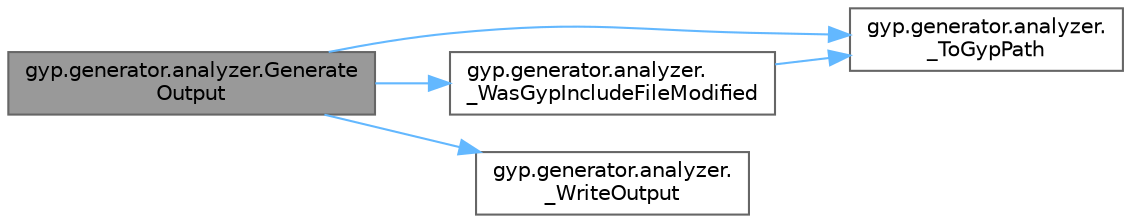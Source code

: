 digraph "gyp.generator.analyzer.GenerateOutput"
{
 // LATEX_PDF_SIZE
  bgcolor="transparent";
  edge [fontname=Helvetica,fontsize=10,labelfontname=Helvetica,labelfontsize=10];
  node [fontname=Helvetica,fontsize=10,shape=box,height=0.2,width=0.4];
  rankdir="LR";
  Node1 [id="Node000001",label="gyp.generator.analyzer.Generate\lOutput",height=0.2,width=0.4,color="gray40", fillcolor="grey60", style="filled", fontcolor="black",tooltip=" "];
  Node1 -> Node2 [id="edge5_Node000001_Node000002",color="steelblue1",style="solid",tooltip=" "];
  Node2 [id="Node000002",label="gyp.generator.analyzer.\l_ToGypPath",height=0.2,width=0.4,color="grey40", fillcolor="white", style="filled",URL="$namespacegyp_1_1generator_1_1analyzer.html#a0fb8fbedd8384e9c3cfe5e2fcb7a1e90",tooltip=" "];
  Node1 -> Node3 [id="edge6_Node000001_Node000003",color="steelblue1",style="solid",tooltip=" "];
  Node3 [id="Node000003",label="gyp.generator.analyzer.\l_WasGypIncludeFileModified",height=0.2,width=0.4,color="grey40", fillcolor="white", style="filled",URL="$namespacegyp_1_1generator_1_1analyzer.html#ae3600023757f94202c43f813ab474119",tooltip=" "];
  Node3 -> Node2 [id="edge7_Node000003_Node000002",color="steelblue1",style="solid",tooltip=" "];
  Node1 -> Node4 [id="edge8_Node000001_Node000004",color="steelblue1",style="solid",tooltip=" "];
  Node4 [id="Node000004",label="gyp.generator.analyzer.\l_WriteOutput",height=0.2,width=0.4,color="grey40", fillcolor="white", style="filled",URL="$namespacegyp_1_1generator_1_1analyzer.html#ad360daaecda7734777d754b947aad18d",tooltip=" "];
}
